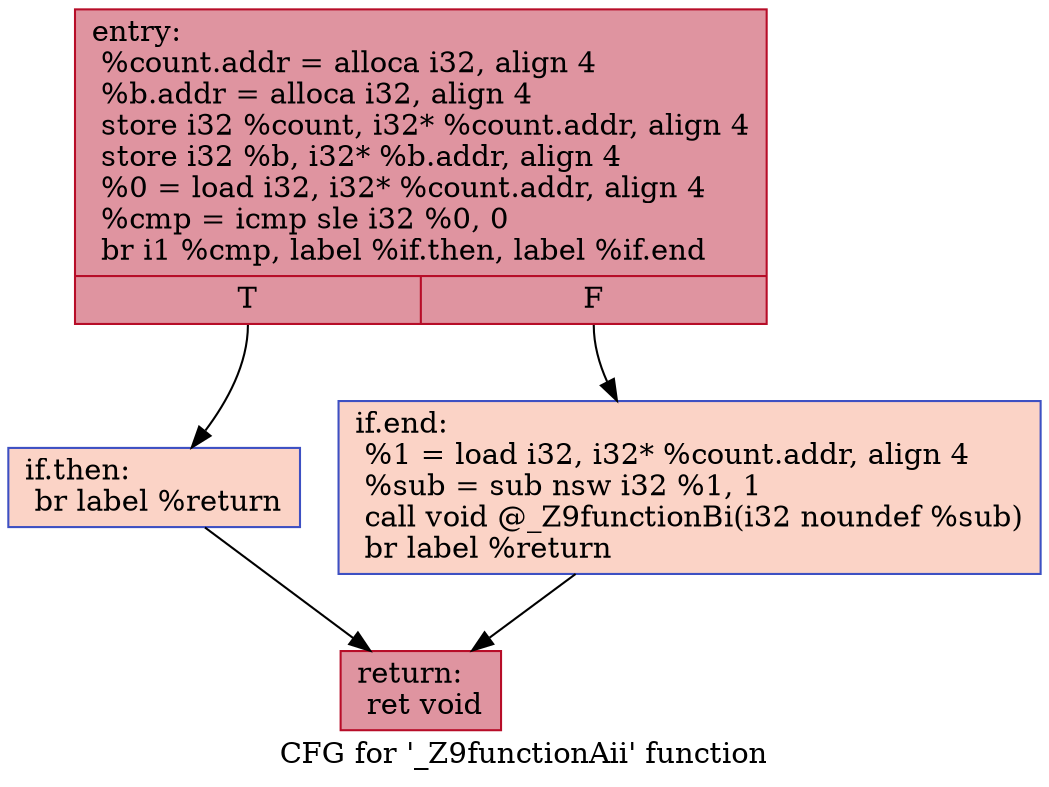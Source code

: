 digraph "CFG for '_Z9functionAii' function" {
	label="CFG for '_Z9functionAii' function";

	Node0x5598eee11a20 [shape=record,color="#b70d28ff", style=filled, fillcolor="#b70d2870",label="{entry:\l  %count.addr = alloca i32, align 4\l  %b.addr = alloca i32, align 4\l  store i32 %count, i32* %count.addr, align 4\l  store i32 %b, i32* %b.addr, align 4\l  %0 = load i32, i32* %count.addr, align 4\l  %cmp = icmp sle i32 %0, 0\l  br i1 %cmp, label %if.then, label %if.end\l|{<s0>T|<s1>F}}"];
	Node0x5598eee11a20:s0 -> Node0x5598eee11e10;
	Node0x5598eee11a20:s1 -> Node0x5598eee11e80;
	Node0x5598eee11e10 [shape=record,color="#3d50c3ff", style=filled, fillcolor="#f59c7d70",label="{if.then:                                          \l  br label %return\l}"];
	Node0x5598eee11e10 -> Node0x5598eee11fa0;
	Node0x5598eee11e80 [shape=record,color="#3d50c3ff", style=filled, fillcolor="#f59c7d70",label="{if.end:                                           \l  %1 = load i32, i32* %count.addr, align 4\l  %sub = sub nsw i32 %1, 1\l  call void @_Z9functionBi(i32 noundef %sub)\l  br label %return\l}"];
	Node0x5598eee11e80 -> Node0x5598eee11fa0;
	Node0x5598eee11fa0 [shape=record,color="#b70d28ff", style=filled, fillcolor="#b70d2870",label="{return:                                           \l  ret void\l}"];
}
